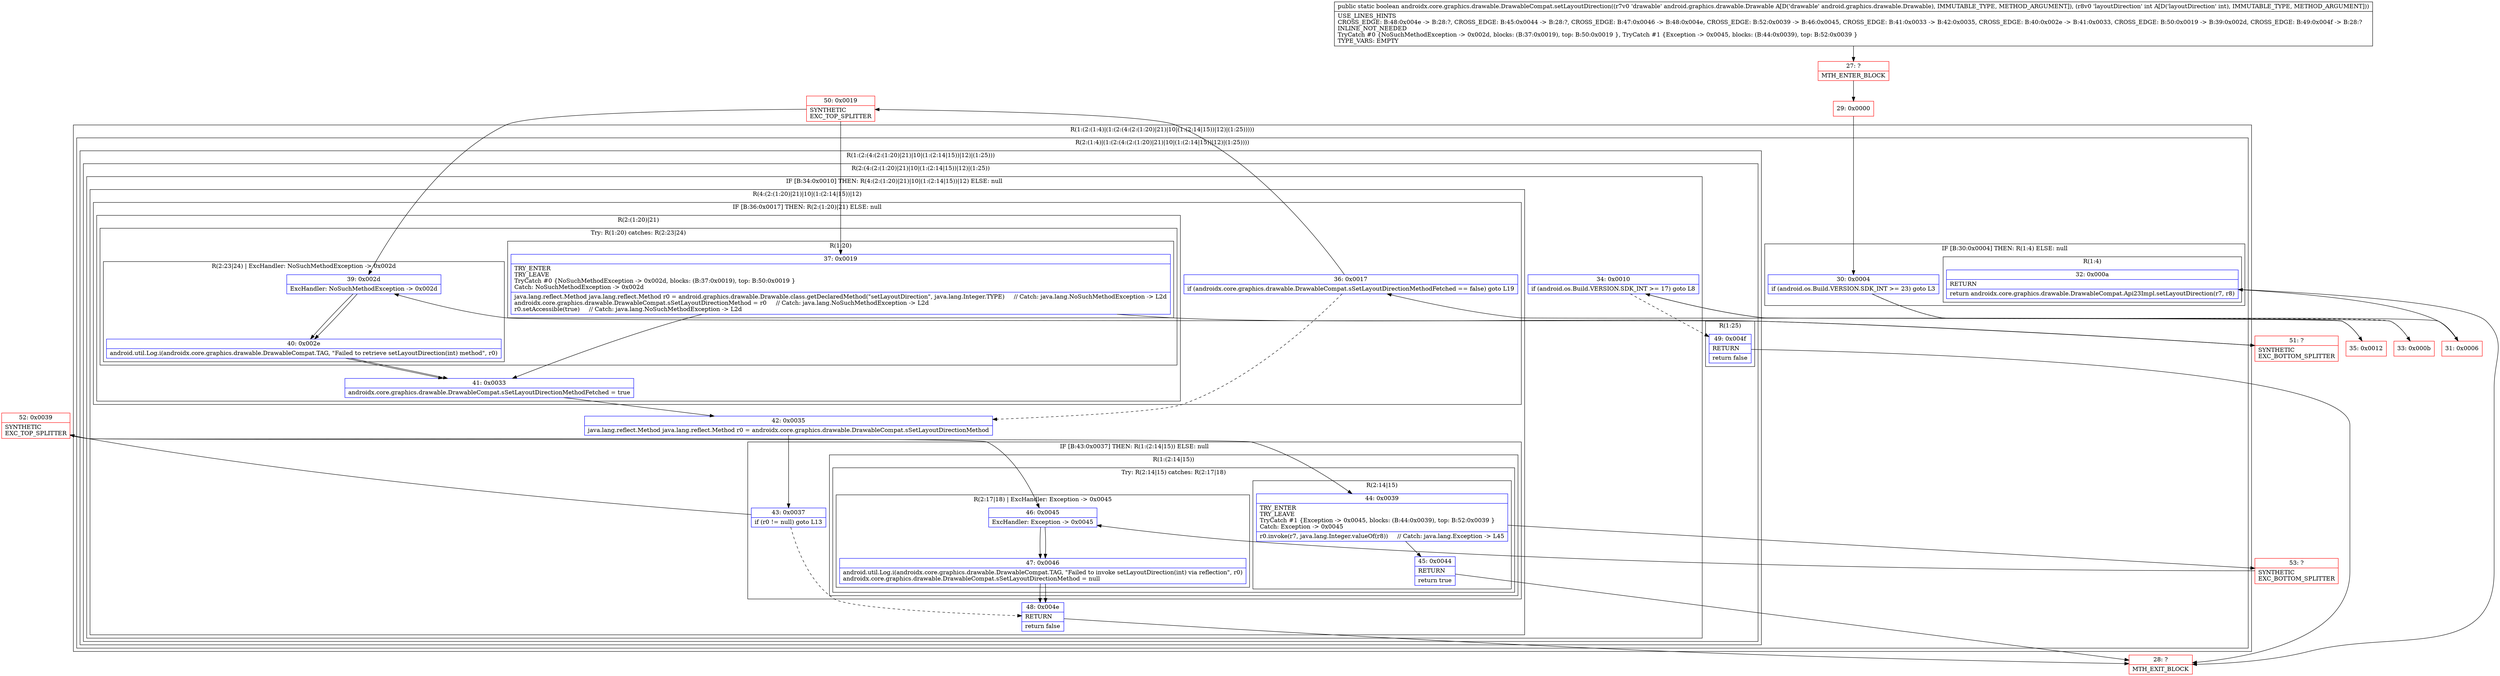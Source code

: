 digraph "CFG forandroidx.core.graphics.drawable.DrawableCompat.setLayoutDirection(Landroid\/graphics\/drawable\/Drawable;I)Z" {
subgraph cluster_Region_479750486 {
label = "R(1:(2:(1:4)|(1:(2:(4:(2:(1:20)|21)|10|(1:(2:14|15))|12)|(1:25)))))";
node [shape=record,color=blue];
subgraph cluster_Region_951900269 {
label = "R(2:(1:4)|(1:(2:(4:(2:(1:20)|21)|10|(1:(2:14|15))|12)|(1:25))))";
node [shape=record,color=blue];
subgraph cluster_IfRegion_1929366063 {
label = "IF [B:30:0x0004] THEN: R(1:4) ELSE: null";
node [shape=record,color=blue];
Node_30 [shape=record,label="{30\:\ 0x0004|if (android.os.Build.VERSION.SDK_INT \>= 23) goto L3\l}"];
subgraph cluster_Region_1107552936 {
label = "R(1:4)";
node [shape=record,color=blue];
Node_32 [shape=record,label="{32\:\ 0x000a|RETURN\l|return androidx.core.graphics.drawable.DrawableCompat.Api23Impl.setLayoutDirection(r7, r8)\l}"];
}
}
subgraph cluster_Region_487516519 {
label = "R(1:(2:(4:(2:(1:20)|21)|10|(1:(2:14|15))|12)|(1:25)))";
node [shape=record,color=blue];
subgraph cluster_Region_1135555867 {
label = "R(2:(4:(2:(1:20)|21)|10|(1:(2:14|15))|12)|(1:25))";
node [shape=record,color=blue];
subgraph cluster_IfRegion_1326260723 {
label = "IF [B:34:0x0010] THEN: R(4:(2:(1:20)|21)|10|(1:(2:14|15))|12) ELSE: null";
node [shape=record,color=blue];
Node_34 [shape=record,label="{34\:\ 0x0010|if (android.os.Build.VERSION.SDK_INT \>= 17) goto L8\l}"];
subgraph cluster_Region_46768505 {
label = "R(4:(2:(1:20)|21)|10|(1:(2:14|15))|12)";
node [shape=record,color=blue];
subgraph cluster_IfRegion_302437392 {
label = "IF [B:36:0x0017] THEN: R(2:(1:20)|21) ELSE: null";
node [shape=record,color=blue];
Node_36 [shape=record,label="{36\:\ 0x0017|if (androidx.core.graphics.drawable.DrawableCompat.sSetLayoutDirectionMethodFetched == false) goto L19\l}"];
subgraph cluster_Region_2024358630 {
label = "R(2:(1:20)|21)";
node [shape=record,color=blue];
subgraph cluster_TryCatchRegion_1117042437 {
label = "Try: R(1:20) catches: R(2:23|24)";
node [shape=record,color=blue];
subgraph cluster_Region_1101430160 {
label = "R(1:20)";
node [shape=record,color=blue];
Node_37 [shape=record,label="{37\:\ 0x0019|TRY_ENTER\lTRY_LEAVE\lTryCatch #0 \{NoSuchMethodException \-\> 0x002d, blocks: (B:37:0x0019), top: B:50:0x0019 \}\lCatch: NoSuchMethodException \-\> 0x002d\l|java.lang.reflect.Method java.lang.reflect.Method r0 = android.graphics.drawable.Drawable.class.getDeclaredMethod(\"setLayoutDirection\", java.lang.Integer.TYPE)     \/\/ Catch: java.lang.NoSuchMethodException \-\> L2d\landroidx.core.graphics.drawable.DrawableCompat.sSetLayoutDirectionMethod = r0     \/\/ Catch: java.lang.NoSuchMethodException \-\> L2d\lr0.setAccessible(true)     \/\/ Catch: java.lang.NoSuchMethodException \-\> L2d\l}"];
}
subgraph cluster_Region_1689261085 {
label = "R(2:23|24) | ExcHandler: NoSuchMethodException \-\> 0x002d\l";
node [shape=record,color=blue];
Node_39 [shape=record,label="{39\:\ 0x002d|ExcHandler: NoSuchMethodException \-\> 0x002d\l}"];
Node_40 [shape=record,label="{40\:\ 0x002e|android.util.Log.i(androidx.core.graphics.drawable.DrawableCompat.TAG, \"Failed to retrieve setLayoutDirection(int) method\", r0)\l}"];
}
}
Node_41 [shape=record,label="{41\:\ 0x0033|androidx.core.graphics.drawable.DrawableCompat.sSetLayoutDirectionMethodFetched = true\l}"];
}
}
Node_42 [shape=record,label="{42\:\ 0x0035|java.lang.reflect.Method java.lang.reflect.Method r0 = androidx.core.graphics.drawable.DrawableCompat.sSetLayoutDirectionMethod\l}"];
subgraph cluster_IfRegion_54486203 {
label = "IF [B:43:0x0037] THEN: R(1:(2:14|15)) ELSE: null";
node [shape=record,color=blue];
Node_43 [shape=record,label="{43\:\ 0x0037|if (r0 != null) goto L13\l}"];
subgraph cluster_Region_1077082831 {
label = "R(1:(2:14|15))";
node [shape=record,color=blue];
subgraph cluster_TryCatchRegion_1916677725 {
label = "Try: R(2:14|15) catches: R(2:17|18)";
node [shape=record,color=blue];
subgraph cluster_Region_508437201 {
label = "R(2:14|15)";
node [shape=record,color=blue];
Node_44 [shape=record,label="{44\:\ 0x0039|TRY_ENTER\lTRY_LEAVE\lTryCatch #1 \{Exception \-\> 0x0045, blocks: (B:44:0x0039), top: B:52:0x0039 \}\lCatch: Exception \-\> 0x0045\l|r0.invoke(r7, java.lang.Integer.valueOf(r8))     \/\/ Catch: java.lang.Exception \-\> L45\l}"];
Node_45 [shape=record,label="{45\:\ 0x0044|RETURN\l|return true\l}"];
}
subgraph cluster_Region_360027008 {
label = "R(2:17|18) | ExcHandler: Exception \-\> 0x0045\l";
node [shape=record,color=blue];
Node_46 [shape=record,label="{46\:\ 0x0045|ExcHandler: Exception \-\> 0x0045\l}"];
Node_47 [shape=record,label="{47\:\ 0x0046|android.util.Log.i(androidx.core.graphics.drawable.DrawableCompat.TAG, \"Failed to invoke setLayoutDirection(int) via reflection\", r0)\landroidx.core.graphics.drawable.DrawableCompat.sSetLayoutDirectionMethod = null\l}"];
}
}
}
}
Node_48 [shape=record,label="{48\:\ 0x004e|RETURN\l|return false\l}"];
}
}
subgraph cluster_Region_1895923151 {
label = "R(1:25)";
node [shape=record,color=blue];
Node_49 [shape=record,label="{49\:\ 0x004f|RETURN\l|return false\l}"];
}
}
}
}
}
subgraph cluster_Region_1689261085 {
label = "R(2:23|24) | ExcHandler: NoSuchMethodException \-\> 0x002d\l";
node [shape=record,color=blue];
Node_39 [shape=record,label="{39\:\ 0x002d|ExcHandler: NoSuchMethodException \-\> 0x002d\l}"];
Node_40 [shape=record,label="{40\:\ 0x002e|android.util.Log.i(androidx.core.graphics.drawable.DrawableCompat.TAG, \"Failed to retrieve setLayoutDirection(int) method\", r0)\l}"];
}
subgraph cluster_Region_360027008 {
label = "R(2:17|18) | ExcHandler: Exception \-\> 0x0045\l";
node [shape=record,color=blue];
Node_46 [shape=record,label="{46\:\ 0x0045|ExcHandler: Exception \-\> 0x0045\l}"];
Node_47 [shape=record,label="{47\:\ 0x0046|android.util.Log.i(androidx.core.graphics.drawable.DrawableCompat.TAG, \"Failed to invoke setLayoutDirection(int) via reflection\", r0)\landroidx.core.graphics.drawable.DrawableCompat.sSetLayoutDirectionMethod = null\l}"];
}
Node_27 [shape=record,color=red,label="{27\:\ ?|MTH_ENTER_BLOCK\l}"];
Node_29 [shape=record,color=red,label="{29\:\ 0x0000}"];
Node_31 [shape=record,color=red,label="{31\:\ 0x0006}"];
Node_28 [shape=record,color=red,label="{28\:\ ?|MTH_EXIT_BLOCK\l}"];
Node_33 [shape=record,color=red,label="{33\:\ 0x000b}"];
Node_35 [shape=record,color=red,label="{35\:\ 0x0012}"];
Node_52 [shape=record,color=red,label="{52\:\ 0x0039|SYNTHETIC\lEXC_TOP_SPLITTER\l}"];
Node_53 [shape=record,color=red,label="{53\:\ ?|SYNTHETIC\lEXC_BOTTOM_SPLITTER\l}"];
Node_50 [shape=record,color=red,label="{50\:\ 0x0019|SYNTHETIC\lEXC_TOP_SPLITTER\l}"];
Node_51 [shape=record,color=red,label="{51\:\ ?|SYNTHETIC\lEXC_BOTTOM_SPLITTER\l}"];
MethodNode[shape=record,label="{public static boolean androidx.core.graphics.drawable.DrawableCompat.setLayoutDirection((r7v0 'drawable' android.graphics.drawable.Drawable A[D('drawable' android.graphics.drawable.Drawable), IMMUTABLE_TYPE, METHOD_ARGUMENT]), (r8v0 'layoutDirection' int A[D('layoutDirection' int), IMMUTABLE_TYPE, METHOD_ARGUMENT]))  | USE_LINES_HINTS\lCROSS_EDGE: B:48:0x004e \-\> B:28:?, CROSS_EDGE: B:45:0x0044 \-\> B:28:?, CROSS_EDGE: B:47:0x0046 \-\> B:48:0x004e, CROSS_EDGE: B:52:0x0039 \-\> B:46:0x0045, CROSS_EDGE: B:41:0x0033 \-\> B:42:0x0035, CROSS_EDGE: B:40:0x002e \-\> B:41:0x0033, CROSS_EDGE: B:50:0x0019 \-\> B:39:0x002d, CROSS_EDGE: B:49:0x004f \-\> B:28:?\lINLINE_NOT_NEEDED\lTryCatch #0 \{NoSuchMethodException \-\> 0x002d, blocks: (B:37:0x0019), top: B:50:0x0019 \}, TryCatch #1 \{Exception \-\> 0x0045, blocks: (B:44:0x0039), top: B:52:0x0039 \}\lTYPE_VARS: EMPTY\l}"];
MethodNode -> Node_27;Node_30 -> Node_31;
Node_30 -> Node_33[style=dashed];
Node_32 -> Node_28;
Node_34 -> Node_35;
Node_34 -> Node_49[style=dashed];
Node_36 -> Node_42[style=dashed];
Node_36 -> Node_50;
Node_37 -> Node_41;
Node_37 -> Node_51;
Node_39 -> Node_40;
Node_40 -> Node_41;
Node_41 -> Node_42;
Node_42 -> Node_43;
Node_43 -> Node_48[style=dashed];
Node_43 -> Node_52;
Node_44 -> Node_45;
Node_44 -> Node_53;
Node_45 -> Node_28;
Node_46 -> Node_47;
Node_47 -> Node_48;
Node_48 -> Node_28;
Node_49 -> Node_28;
Node_39 -> Node_40;
Node_40 -> Node_41;
Node_46 -> Node_47;
Node_47 -> Node_48;
Node_27 -> Node_29;
Node_29 -> Node_30;
Node_31 -> Node_32;
Node_33 -> Node_34;
Node_35 -> Node_36;
Node_52 -> Node_44;
Node_52 -> Node_46;
Node_53 -> Node_46;
Node_50 -> Node_37;
Node_50 -> Node_39;
Node_51 -> Node_39;
}

